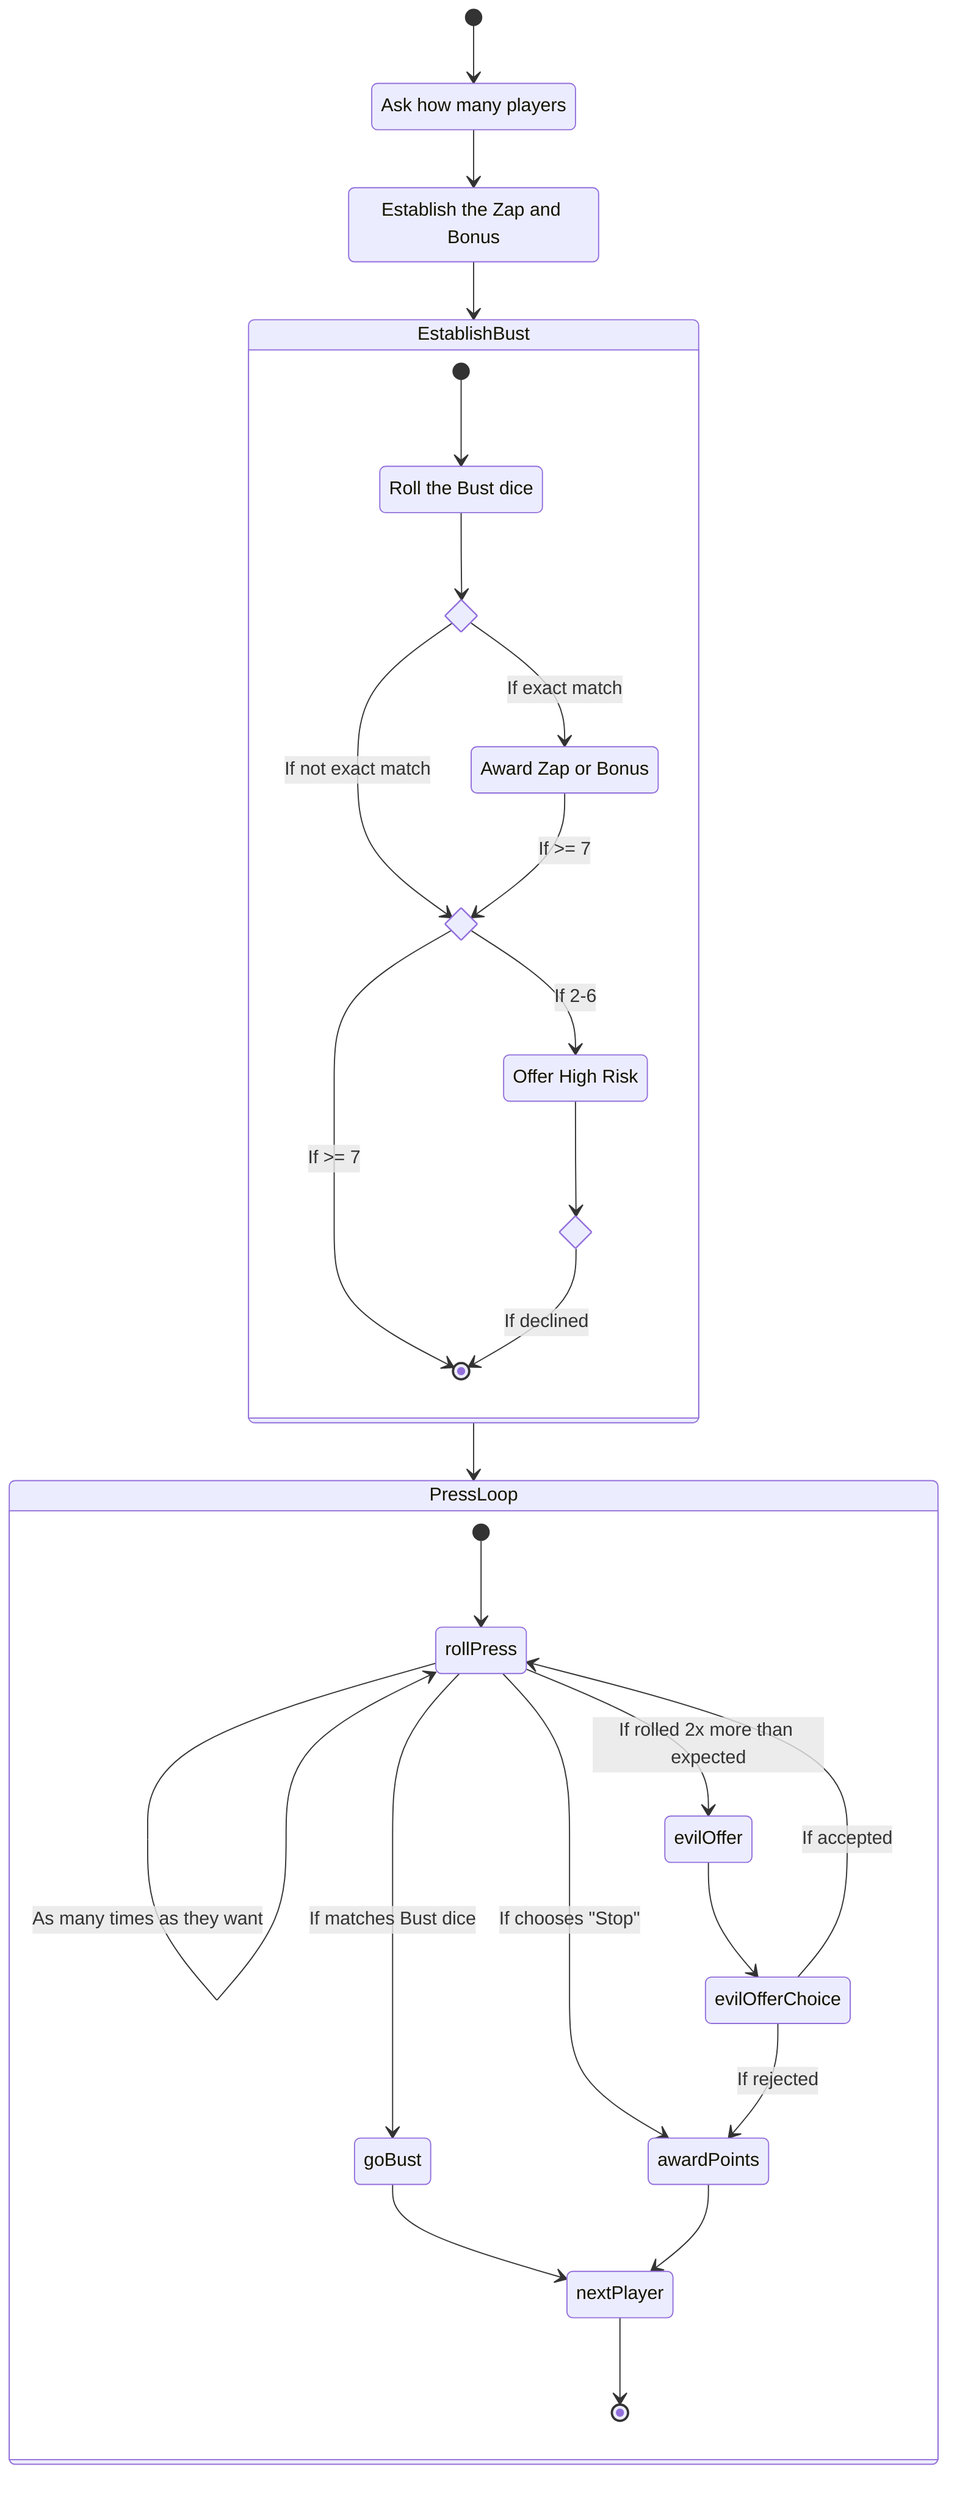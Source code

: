 stateDiagram-v2
playerCount: Ask how many players
establishBonusPoints: Establish the Zap and Bonus

[*] --> playerCount
playerCount --> establishBonusPoints

establishBonusPoints --> EstablishBust
state EstablishBust {
	rollBust: Roll the Bust dice
	awardBustPoints: Award Zap or Bonus
	offerHighRisk: Offer High Risk
	
	state awardBustChoice <<choice>>
	state offerHighRiskChoice <<choice>>
	state highRiskChoice <<choice>>

	[*] --> rollBust

	rollBust --> awardBustChoice

	awardBustChoice --> awardBustPoints: If exact match
	awardBustChoice --> offerHighRiskChoice: If not exact match

	offerHighRiskChoice --> offerHighRisk: If 2-6
	offerHighRiskChoice --> [*]: If >= 7

	awardBustPoints --> offerHighRiskChoice: If >= 7
	
	offerHighRisk --> highRiskChoice
	
	highRiskChoice --> [*]: If declined

}

EstablishBust --> PressLoop

state PressLoop {
	[*] --> rollPress
	rollPress --> rollPress: As many times as they want
	
	rollPress --> goBust: If matches Bust dice
	rollPress --> awardPoints: If chooses "Stop"
	rollPress --> evilOffer: If rolled 2x more than expected

	goBust --> nextPlayer
	awardPoints --> nextPlayer
	evilOffer --> evilOfferChoice
	evilOfferChoice --> rollPress: If accepted
	evilOfferChoice --> awardPoints: If rejected

	nextPlayer --> [*]
}